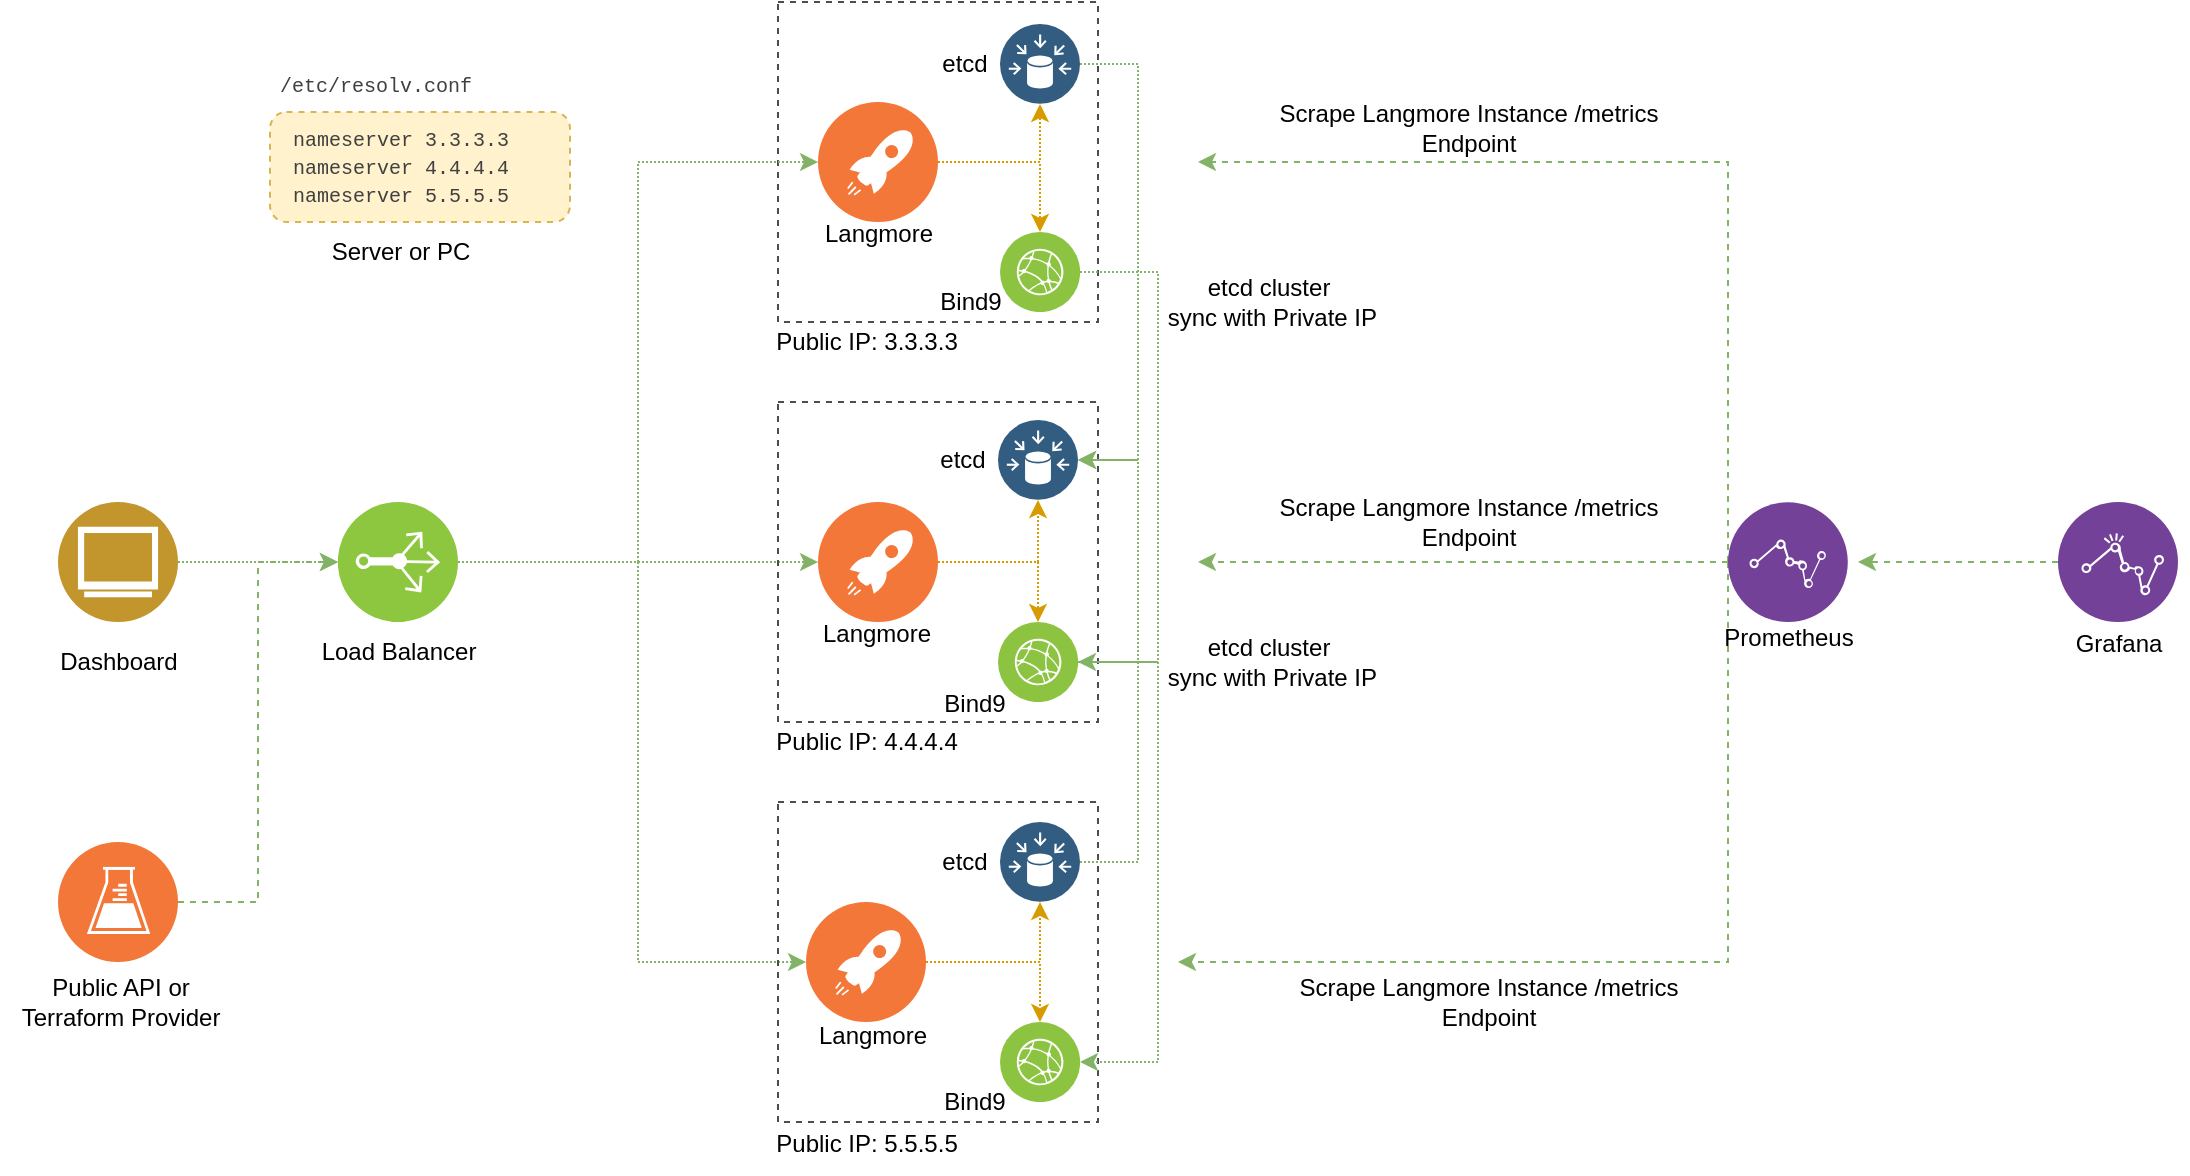 <mxfile version="20.0.3" type="device"><diagram id="ukO-kmMSN6kwsIwgZCmH" name="Page-1"><mxGraphModel dx="513" dy="715" grid="1" gridSize="10" guides="1" tooltips="1" connect="1" arrows="1" fold="1" page="1" pageScale="1" pageWidth="827" pageHeight="1169" math="0" shadow="0"><root><mxCell id="0"/><mxCell id="1" parent="0"/><mxCell id="iDIuQ17K3gV0BQUaFjjr-10" value="" style="whiteSpace=wrap;html=1;aspect=fixed;dashed=1;strokeColor=#4D4D4D;fillColor=none;" vertex="1" parent="1"><mxGeometry x="400" y="360" width="160" height="160" as="geometry"/></mxCell><mxCell id="iDIuQ17K3gV0BQUaFjjr-22" style="edgeStyle=orthogonalEdgeStyle;rounded=0;orthogonalLoop=1;jettySize=auto;html=1;exitX=0.5;exitY=0;exitDx=0;exitDy=0;entryX=0;entryY=0.5;entryDx=0;entryDy=0;dashed=1;dashPattern=1 1;fillColor=#d5e8d4;strokeColor=#82b366;" edge="1" parent="1" source="iDIuQ17K3gV0BQUaFjjr-15" target="iDIuQ17K3gV0BQUaFjjr-17"><mxGeometry relative="1" as="geometry"/></mxCell><mxCell id="iDIuQ17K3gV0BQUaFjjr-23" style="edgeStyle=orthogonalEdgeStyle;rounded=0;orthogonalLoop=1;jettySize=auto;html=1;exitX=0.5;exitY=0;exitDx=0;exitDy=0;entryX=0;entryY=0.5;entryDx=0;entryDy=0;dashed=1;dashPattern=1 1;fillColor=#d5e8d4;strokeColor=#82b366;" edge="1" parent="1" source="iDIuQ17K3gV0BQUaFjjr-15" target="iDIuQ17K3gV0BQUaFjjr-18"><mxGeometry relative="1" as="geometry"/></mxCell><mxCell id="iDIuQ17K3gV0BQUaFjjr-29" style="edgeStyle=orthogonalEdgeStyle;rounded=0;orthogonalLoop=1;jettySize=auto;html=1;exitX=0.5;exitY=0;exitDx=0;exitDy=0;entryX=0;entryY=0.5;entryDx=0;entryDy=0;dashed=1;dashPattern=1 1;fillColor=#d5e8d4;strokeColor=#82b366;" edge="1" parent="1" source="iDIuQ17K3gV0BQUaFjjr-15" target="iDIuQ17K3gV0BQUaFjjr-28"><mxGeometry relative="1" as="geometry"><Array as="points"><mxPoint x="330" y="640"/><mxPoint x="330" y="840"/></Array></mxGeometry></mxCell><mxCell id="iDIuQ17K3gV0BQUaFjjr-15" value="" style="aspect=fixed;perimeter=ellipsePerimeter;html=1;align=center;shadow=0;dashed=0;fontColor=#4277BB;labelBackgroundColor=#ffffff;fontSize=12;spacingTop=3;image;image=img/lib/ibm/infrastructure/load_balancing_routing.svg;strokeColor=#4D4D4D;fillColor=none;rotation=90;" vertex="1" parent="1"><mxGeometry x="180" y="610" width="60" height="60" as="geometry"/></mxCell><mxCell id="iDIuQ17K3gV0BQUaFjjr-16" value="" style="whiteSpace=wrap;html=1;aspect=fixed;dashed=1;strokeColor=#4D4D4D;fillColor=none;" vertex="1" parent="1"><mxGeometry x="400" y="560" width="160" height="160" as="geometry"/></mxCell><mxCell id="iDIuQ17K3gV0BQUaFjjr-38" style="edgeStyle=orthogonalEdgeStyle;rounded=0;orthogonalLoop=1;jettySize=auto;html=1;exitX=1;exitY=0.5;exitDx=0;exitDy=0;entryX=0.5;entryY=1;entryDx=0;entryDy=0;dashed=1;dashPattern=1 1;fillColor=#ffe6cc;strokeColor=#d79b00;" edge="1" parent="1" source="iDIuQ17K3gV0BQUaFjjr-17" target="iDIuQ17K3gV0BQUaFjjr-20"><mxGeometry relative="1" as="geometry"/></mxCell><mxCell id="iDIuQ17K3gV0BQUaFjjr-54" style="edgeStyle=orthogonalEdgeStyle;rounded=0;orthogonalLoop=1;jettySize=auto;html=1;exitX=1;exitY=0.5;exitDx=0;exitDy=0;entryX=0.5;entryY=0;entryDx=0;entryDy=0;dashed=1;dashPattern=1 1;fillColor=#ffe6cc;strokeColor=#d79b00;" edge="1" parent="1" source="iDIuQ17K3gV0BQUaFjjr-17" target="iDIuQ17K3gV0BQUaFjjr-46"><mxGeometry relative="1" as="geometry"/></mxCell><mxCell id="iDIuQ17K3gV0BQUaFjjr-17" value="" style="aspect=fixed;perimeter=ellipsePerimeter;html=1;align=center;shadow=0;dashed=0;fontColor=#4277BB;labelBackgroundColor=#ffffff;fontSize=12;spacingTop=3;image;image=img/lib/ibm/devops/continuous_deploy.svg;strokeColor=#4D4D4D;fillColor=none;" vertex="1" parent="1"><mxGeometry x="420" y="410" width="60" height="60" as="geometry"/></mxCell><mxCell id="iDIuQ17K3gV0BQUaFjjr-39" style="edgeStyle=orthogonalEdgeStyle;rounded=0;orthogonalLoop=1;jettySize=auto;html=1;exitX=1;exitY=0.5;exitDx=0;exitDy=0;entryX=0.5;entryY=1;entryDx=0;entryDy=0;dashed=1;dashPattern=1 1;fillColor=#ffe6cc;strokeColor=#d79b00;" edge="1" parent="1" source="iDIuQ17K3gV0BQUaFjjr-18" target="iDIuQ17K3gV0BQUaFjjr-21"><mxGeometry relative="1" as="geometry"/></mxCell><mxCell id="iDIuQ17K3gV0BQUaFjjr-53" style="edgeStyle=orthogonalEdgeStyle;rounded=0;orthogonalLoop=1;jettySize=auto;html=1;exitX=1;exitY=0.5;exitDx=0;exitDy=0;entryX=0.5;entryY=0;entryDx=0;entryDy=0;dashed=1;dashPattern=1 1;fillColor=#ffe6cc;strokeColor=#d79b00;" edge="1" parent="1" source="iDIuQ17K3gV0BQUaFjjr-18" target="iDIuQ17K3gV0BQUaFjjr-45"><mxGeometry relative="1" as="geometry"/></mxCell><mxCell id="iDIuQ17K3gV0BQUaFjjr-18" value="" style="aspect=fixed;perimeter=ellipsePerimeter;html=1;align=center;shadow=0;dashed=0;fontColor=#4277BB;labelBackgroundColor=#ffffff;fontSize=12;spacingTop=3;image;image=img/lib/ibm/devops/continuous_deploy.svg;strokeColor=#4D4D4D;fillColor=none;" vertex="1" parent="1"><mxGeometry x="420" y="610" width="60" height="60" as="geometry"/></mxCell><mxCell id="iDIuQ17K3gV0BQUaFjjr-25" style="edgeStyle=orthogonalEdgeStyle;rounded=0;orthogonalLoop=1;jettySize=auto;html=1;exitX=1;exitY=0.5;exitDx=0;exitDy=0;entryX=1;entryY=0.5;entryDx=0;entryDy=0;dashed=1;dashPattern=1 1;fillColor=#d5e8d4;strokeColor=#82b366;" edge="1" parent="1" source="iDIuQ17K3gV0BQUaFjjr-20" target="iDIuQ17K3gV0BQUaFjjr-21"><mxGeometry relative="1" as="geometry"><Array as="points"><mxPoint x="580" y="391"/><mxPoint x="580" y="589"/></Array></mxGeometry></mxCell><mxCell id="iDIuQ17K3gV0BQUaFjjr-20" value="" style="aspect=fixed;perimeter=ellipsePerimeter;html=1;align=center;shadow=0;dashed=0;fontColor=#4277BB;labelBackgroundColor=#ffffff;fontSize=12;spacingTop=3;image;image=img/lib/ibm/data/data_sources.svg;strokeColor=#4D4D4D;fillColor=none;" vertex="1" parent="1"><mxGeometry x="511" y="371" width="40" height="40" as="geometry"/></mxCell><mxCell id="iDIuQ17K3gV0BQUaFjjr-21" value="" style="aspect=fixed;perimeter=ellipsePerimeter;html=1;align=center;shadow=0;dashed=0;fontColor=#4277BB;labelBackgroundColor=#ffffff;fontSize=12;spacingTop=3;image;image=img/lib/ibm/data/data_sources.svg;strokeColor=#4D4D4D;fillColor=none;" vertex="1" parent="1"><mxGeometry x="510" y="569" width="40" height="40" as="geometry"/></mxCell><mxCell id="iDIuQ17K3gV0BQUaFjjr-24" value="Load Balancer" style="text;html=1;align=center;verticalAlign=middle;resizable=0;points=[];autosize=1;strokeColor=none;fillColor=none;" vertex="1" parent="1"><mxGeometry x="160" y="670" width="100" height="30" as="geometry"/></mxCell><mxCell id="iDIuQ17K3gV0BQUaFjjr-26" value="" style="whiteSpace=wrap;html=1;aspect=fixed;dashed=1;strokeColor=#4D4D4D;fillColor=none;" vertex="1" parent="1"><mxGeometry x="400" y="760" width="160" height="160" as="geometry"/></mxCell><mxCell id="iDIuQ17K3gV0BQUaFjjr-30" style="edgeStyle=orthogonalEdgeStyle;rounded=0;orthogonalLoop=1;jettySize=auto;html=1;exitX=1;exitY=0.5;exitDx=0;exitDy=0;entryX=1;entryY=0.5;entryDx=0;entryDy=0;dashed=1;dashPattern=1 1;fillColor=#d5e8d4;strokeColor=#82b366;" edge="1" parent="1" source="iDIuQ17K3gV0BQUaFjjr-27" target="iDIuQ17K3gV0BQUaFjjr-21"><mxGeometry relative="1" as="geometry"><Array as="points"><mxPoint x="580" y="790"/><mxPoint x="580" y="589"/></Array></mxGeometry></mxCell><mxCell id="iDIuQ17K3gV0BQUaFjjr-27" value="" style="aspect=fixed;perimeter=ellipsePerimeter;html=1;align=center;shadow=0;dashed=0;fontColor=#4277BB;labelBackgroundColor=#ffffff;fontSize=12;spacingTop=3;image;image=img/lib/ibm/data/data_sources.svg;strokeColor=#4D4D4D;fillColor=none;" vertex="1" parent="1"><mxGeometry x="511" y="770" width="40" height="40" as="geometry"/></mxCell><mxCell id="iDIuQ17K3gV0BQUaFjjr-40" style="edgeStyle=orthogonalEdgeStyle;rounded=0;orthogonalLoop=1;jettySize=auto;html=1;exitX=1;exitY=0.5;exitDx=0;exitDy=0;entryX=0.5;entryY=1;entryDx=0;entryDy=0;dashed=1;dashPattern=1 1;fillColor=#ffe6cc;strokeColor=#d79b00;" edge="1" parent="1" source="iDIuQ17K3gV0BQUaFjjr-28" target="iDIuQ17K3gV0BQUaFjjr-27"><mxGeometry relative="1" as="geometry"/></mxCell><mxCell id="iDIuQ17K3gV0BQUaFjjr-55" style="edgeStyle=orthogonalEdgeStyle;rounded=0;orthogonalLoop=1;jettySize=auto;html=1;exitX=1;exitY=0.5;exitDx=0;exitDy=0;entryX=0.5;entryY=0;entryDx=0;entryDy=0;dashed=1;dashPattern=1 1;fillColor=#ffe6cc;strokeColor=#d79b00;" edge="1" parent="1" source="iDIuQ17K3gV0BQUaFjjr-28" target="iDIuQ17K3gV0BQUaFjjr-44"><mxGeometry relative="1" as="geometry"/></mxCell><mxCell id="iDIuQ17K3gV0BQUaFjjr-28" value="" style="aspect=fixed;perimeter=ellipsePerimeter;html=1;align=center;shadow=0;dashed=0;fontColor=#4277BB;labelBackgroundColor=#ffffff;fontSize=12;spacingTop=3;image;image=img/lib/ibm/devops/continuous_deploy.svg;strokeColor=#4D4D4D;fillColor=none;" vertex="1" parent="1"><mxGeometry x="414" y="810" width="60" height="60" as="geometry"/></mxCell><mxCell id="iDIuQ17K3gV0BQUaFjjr-34" value="etcd cluster&lt;br&gt;&amp;nbsp;sync with Private IP" style="text;html=1;align=center;verticalAlign=middle;resizable=0;points=[];autosize=1;strokeColor=none;fillColor=none;" vertex="1" parent="1"><mxGeometry x="580" y="490" width="130" height="40" as="geometry"/></mxCell><mxCell id="iDIuQ17K3gV0BQUaFjjr-41" value="Public IP: 3.3.3.3" style="text;html=1;align=center;verticalAlign=middle;resizable=0;points=[];autosize=1;strokeColor=none;fillColor=none;" vertex="1" parent="1"><mxGeometry x="389" y="515" width="110" height="30" as="geometry"/></mxCell><mxCell id="iDIuQ17K3gV0BQUaFjjr-42" value="Public IP: 4.4.4.4" style="text;html=1;align=center;verticalAlign=middle;resizable=0;points=[];autosize=1;strokeColor=none;fillColor=none;" vertex="1" parent="1"><mxGeometry x="389" y="715" width="110" height="30" as="geometry"/></mxCell><mxCell id="iDIuQ17K3gV0BQUaFjjr-43" value="Public IP: 5.5.5.5" style="text;html=1;align=center;verticalAlign=middle;resizable=0;points=[];autosize=1;strokeColor=none;fillColor=none;" vertex="1" parent="1"><mxGeometry x="389" y="916" width="110" height="30" as="geometry"/></mxCell><mxCell id="iDIuQ17K3gV0BQUaFjjr-44" value="" style="aspect=fixed;perimeter=ellipsePerimeter;html=1;align=center;shadow=0;dashed=0;fontColor=#4277BB;labelBackgroundColor=#ffffff;fontSize=12;spacingTop=3;image;image=img/lib/ibm/infrastructure/edge_services.svg;strokeColor=#4D4D4D;fillColor=none;" vertex="1" parent="1"><mxGeometry x="511" y="870" width="40" height="40" as="geometry"/></mxCell><mxCell id="iDIuQ17K3gV0BQUaFjjr-50" style="edgeStyle=orthogonalEdgeStyle;rounded=0;orthogonalLoop=1;jettySize=auto;html=1;exitX=1;exitY=0.5;exitDx=0;exitDy=0;entryX=1;entryY=0.5;entryDx=0;entryDy=0;dashed=1;dashPattern=1 1;fillColor=#d5e8d4;strokeColor=#82b366;" edge="1" parent="1" source="iDIuQ17K3gV0BQUaFjjr-45" target="iDIuQ17K3gV0BQUaFjjr-44"><mxGeometry relative="1" as="geometry"><Array as="points"><mxPoint x="590" y="690"/><mxPoint x="590" y="890"/></Array></mxGeometry></mxCell><mxCell id="iDIuQ17K3gV0BQUaFjjr-45" value="" style="aspect=fixed;perimeter=ellipsePerimeter;html=1;align=center;shadow=0;dashed=0;fontColor=#4277BB;labelBackgroundColor=#ffffff;fontSize=12;spacingTop=3;image;image=img/lib/ibm/infrastructure/edge_services.svg;strokeColor=#4D4D4D;fillColor=none;" vertex="1" parent="1"><mxGeometry x="510" y="670" width="40" height="40" as="geometry"/></mxCell><mxCell id="iDIuQ17K3gV0BQUaFjjr-51" style="edgeStyle=orthogonalEdgeStyle;rounded=0;orthogonalLoop=1;jettySize=auto;html=1;exitX=1;exitY=0.5;exitDx=0;exitDy=0;entryX=1;entryY=0.5;entryDx=0;entryDy=0;dashed=1;dashPattern=1 1;fillColor=#d5e8d4;strokeColor=#82b366;" edge="1" parent="1" source="iDIuQ17K3gV0BQUaFjjr-46" target="iDIuQ17K3gV0BQUaFjjr-45"><mxGeometry relative="1" as="geometry"><Array as="points"><mxPoint x="590" y="495"/><mxPoint x="590" y="690"/></Array></mxGeometry></mxCell><mxCell id="iDIuQ17K3gV0BQUaFjjr-46" value="" style="aspect=fixed;perimeter=ellipsePerimeter;html=1;align=center;shadow=0;dashed=0;fontColor=#4277BB;labelBackgroundColor=#ffffff;fontSize=12;spacingTop=3;image;image=img/lib/ibm/infrastructure/edge_services.svg;strokeColor=#4D4D4D;fillColor=none;" vertex="1" parent="1"><mxGeometry x="511" y="475" width="40" height="40" as="geometry"/></mxCell><mxCell id="iDIuQ17K3gV0BQUaFjjr-47" value="etcd cluster&lt;br&gt;&amp;nbsp;sync with Private IP" style="text;html=1;align=center;verticalAlign=middle;resizable=0;points=[];autosize=1;strokeColor=none;fillColor=none;" vertex="1" parent="1"><mxGeometry x="580" y="670" width="130" height="40" as="geometry"/></mxCell><mxCell id="iDIuQ17K3gV0BQUaFjjr-58" value="Bind9" style="text;html=1;align=center;verticalAlign=middle;resizable=0;points=[];autosize=1;strokeColor=none;fillColor=none;" vertex="1" parent="1"><mxGeometry x="471" y="495" width="50" height="30" as="geometry"/></mxCell><mxCell id="iDIuQ17K3gV0BQUaFjjr-59" value="Bind9" style="text;html=1;align=center;verticalAlign=middle;resizable=0;points=[];autosize=1;strokeColor=none;fillColor=none;" vertex="1" parent="1"><mxGeometry x="473" y="696" width="50" height="30" as="geometry"/></mxCell><mxCell id="iDIuQ17K3gV0BQUaFjjr-60" value="Bind9" style="text;html=1;align=center;verticalAlign=middle;resizable=0;points=[];autosize=1;strokeColor=none;fillColor=none;" vertex="1" parent="1"><mxGeometry x="473" y="895" width="50" height="30" as="geometry"/></mxCell><mxCell id="iDIuQ17K3gV0BQUaFjjr-61" value="etcd" style="text;html=1;align=center;verticalAlign=middle;resizable=0;points=[];autosize=1;strokeColor=none;fillColor=none;" vertex="1" parent="1"><mxGeometry x="468" y="376" width="50" height="30" as="geometry"/></mxCell><mxCell id="iDIuQ17K3gV0BQUaFjjr-62" value="etcd" style="text;html=1;align=center;verticalAlign=middle;resizable=0;points=[];autosize=1;strokeColor=none;fillColor=none;" vertex="1" parent="1"><mxGeometry x="467" y="574" width="50" height="30" as="geometry"/></mxCell><mxCell id="iDIuQ17K3gV0BQUaFjjr-63" value="etcd" style="text;html=1;align=center;verticalAlign=middle;resizable=0;points=[];autosize=1;strokeColor=none;fillColor=none;" vertex="1" parent="1"><mxGeometry x="468" y="775" width="50" height="30" as="geometry"/></mxCell><mxCell id="iDIuQ17K3gV0BQUaFjjr-64" value="Langmore" style="text;html=1;align=center;verticalAlign=middle;resizable=0;points=[];autosize=1;strokeColor=none;fillColor=none;" vertex="1" parent="1"><mxGeometry x="407" y="862" width="80" height="30" as="geometry"/></mxCell><mxCell id="iDIuQ17K3gV0BQUaFjjr-65" value="Langmore" style="text;html=1;align=center;verticalAlign=middle;resizable=0;points=[];autosize=1;strokeColor=none;fillColor=none;" vertex="1" parent="1"><mxGeometry x="409" y="661" width="80" height="30" as="geometry"/></mxCell><mxCell id="iDIuQ17K3gV0BQUaFjjr-66" value="Langmore" style="text;html=1;align=center;verticalAlign=middle;resizable=0;points=[];autosize=1;strokeColor=none;fillColor=none;" vertex="1" parent="1"><mxGeometry x="410" y="461" width="80" height="30" as="geometry"/></mxCell><mxCell id="iDIuQ17K3gV0BQUaFjjr-68" value="" style="rounded=1;whiteSpace=wrap;html=1;dashed=1;strokeColor=#d6b656;fillColor=#fff2cc;" vertex="1" parent="1"><mxGeometry x="146" y="415" width="150" height="55" as="geometry"/></mxCell><mxCell id="iDIuQ17K3gV0BQUaFjjr-70" value="&lt;meta charset=&quot;utf-8&quot; style=&quot;font-size: 10px;&quot;&gt;&lt;pre style=&quot;box-sizing: border-box; font-family: SFMono-Regular, Menlo, Monaco, Consolas, &amp;quot;Liberation Mono&amp;quot;, &amp;quot;Courier New&amp;quot;, Courier, monospace; font-size: 10px; margin: 0px; padding: 12px; display: block; overflow: auto; line-height: 1.4; color: rgb(64, 64, 64); font-style: normal; font-variant-ligatures: normal; font-variant-caps: normal; font-weight: 400; letter-spacing: normal; orphans: 2; text-align: left; text-indent: 0px; text-transform: none; widows: 2; word-spacing: 0px; -webkit-text-stroke-width: 0px; text-decoration-thickness: initial; text-decoration-style: initial; text-decoration-color: initial;&quot;&gt;/etc/resolv.conf&lt;/pre&gt;" style="text;html=1;strokeColor=none;fillColor=none;align=center;verticalAlign=middle;whiteSpace=wrap;rounded=0;dashed=1;fontSize=10;" vertex="1" parent="1"><mxGeometry x="169" y="387" width="60" height="30" as="geometry"/></mxCell><mxCell id="iDIuQ17K3gV0BQUaFjjr-75" value="&lt;pre style=&quot;box-sizing: border-box; font-family: SFMono-Regular, Menlo, Monaco, Consolas, &amp;quot;Liberation Mono&amp;quot;, &amp;quot;Courier New&amp;quot;, Courier, monospace; margin-top: 0px; margin-bottom: 0px; padding: 12px; overflow: auto; line-height: 1.4; color: rgb(64, 64, 64); text-align: left;&quot;&gt;nameserver 3.3.3.3&lt;br&gt;nameserver 4.4.4.4&lt;br/&gt;nameserver 5.5.5.5&lt;/pre&gt;" style="text;html=1;align=center;verticalAlign=middle;resizable=0;points=[];autosize=1;strokeColor=none;fillColor=none;fontSize=10;" vertex="1" parent="1"><mxGeometry x="131" y="402.5" width="160" height="80" as="geometry"/></mxCell><mxCell id="iDIuQ17K3gV0BQUaFjjr-80" style="edgeStyle=orthogonalEdgeStyle;rounded=0;orthogonalLoop=1;jettySize=auto;html=1;exitX=1;exitY=0.5;exitDx=0;exitDy=0;entryX=0.5;entryY=1;entryDx=0;entryDy=0;dashed=1;dashPattern=1 1;fontSize=10;fillColor=#d5e8d4;strokeColor=#82b366;" edge="1" parent="1" source="iDIuQ17K3gV0BQUaFjjr-78" target="iDIuQ17K3gV0BQUaFjjr-15"><mxGeometry relative="1" as="geometry"/></mxCell><mxCell id="iDIuQ17K3gV0BQUaFjjr-78" value="" style="aspect=fixed;perimeter=ellipsePerimeter;html=1;align=center;shadow=0;dashed=0;fontColor=#4277BB;labelBackgroundColor=#ffffff;fontSize=12;spacingTop=3;image;image=img/lib/ibm/users/browser.svg;strokeColor=#4D4D4D;fillColor=none;" vertex="1" parent="1"><mxGeometry x="40" y="610" width="60" height="60" as="geometry"/></mxCell><mxCell id="iDIuQ17K3gV0BQUaFjjr-79" value="Dashboard" style="text;html=1;align=center;verticalAlign=middle;resizable=0;points=[];autosize=1;strokeColor=none;fillColor=none;fontSize=12;" vertex="1" parent="1"><mxGeometry x="30" y="675" width="80" height="30" as="geometry"/></mxCell><mxCell id="iDIuQ17K3gV0BQUaFjjr-85" style="edgeStyle=orthogonalEdgeStyle;rounded=0;orthogonalLoop=1;jettySize=auto;html=1;exitX=0;exitY=0.5;exitDx=0;exitDy=0;dashed=1;fontSize=12;fillColor=#d5e8d4;strokeColor=#82b366;" edge="1" parent="1" source="iDIuQ17K3gV0BQUaFjjr-83"><mxGeometry relative="1" as="geometry"><mxPoint x="610" y="440" as="targetPoint"/><Array as="points"><mxPoint x="875" y="440"/></Array></mxGeometry></mxCell><mxCell id="iDIuQ17K3gV0BQUaFjjr-86" style="edgeStyle=orthogonalEdgeStyle;rounded=0;orthogonalLoop=1;jettySize=auto;html=1;exitX=0;exitY=0.5;exitDx=0;exitDy=0;dashed=1;fontSize=12;fillColor=#d5e8d4;strokeColor=#82b366;" edge="1" parent="1" source="iDIuQ17K3gV0BQUaFjjr-83"><mxGeometry relative="1" as="geometry"><mxPoint x="610" y="640" as="targetPoint"/></mxGeometry></mxCell><mxCell id="iDIuQ17K3gV0BQUaFjjr-87" style="edgeStyle=orthogonalEdgeStyle;rounded=0;orthogonalLoop=1;jettySize=auto;html=1;exitX=0;exitY=0.5;exitDx=0;exitDy=0;dashed=1;fontSize=12;fillColor=#d5e8d4;strokeColor=#82b366;" edge="1" parent="1" source="iDIuQ17K3gV0BQUaFjjr-83"><mxGeometry relative="1" as="geometry"><mxPoint x="600" y="840" as="targetPoint"/><Array as="points"><mxPoint x="875" y="840"/></Array></mxGeometry></mxCell><mxCell id="iDIuQ17K3gV0BQUaFjjr-83" value="" style="aspect=fixed;perimeter=ellipsePerimeter;html=1;align=center;shadow=0;dashed=0;fontColor=#4277BB;labelBackgroundColor=#ffffff;fontSize=12;spacingTop=3;image;image=img/lib/ibm/analytics/data_repositories.svg;strokeColor=#4D4D4D;fillColor=none;" vertex="1" parent="1"><mxGeometry x="875" y="610" width="60" height="60" as="geometry"/></mxCell><mxCell id="iDIuQ17K3gV0BQUaFjjr-84" value="Prometheus" style="text;html=1;align=center;verticalAlign=middle;resizable=0;points=[];autosize=1;strokeColor=none;fillColor=none;fontSize=12;" vertex="1" parent="1"><mxGeometry x="860" y="663" width="90" height="30" as="geometry"/></mxCell><mxCell id="iDIuQ17K3gV0BQUaFjjr-88" value="Scrape Langmore Instance /metrics&lt;br&gt;Endpoint" style="text;html=1;align=center;verticalAlign=middle;resizable=0;points=[];autosize=1;strokeColor=none;fillColor=none;fontSize=12;" vertex="1" parent="1"><mxGeometry x="650" y="840" width="210" height="40" as="geometry"/></mxCell><mxCell id="iDIuQ17K3gV0BQUaFjjr-89" value="Scrape Langmore Instance /metrics&lt;br&gt;Endpoint" style="text;html=1;align=center;verticalAlign=middle;resizable=0;points=[];autosize=1;strokeColor=none;fillColor=none;fontSize=12;" vertex="1" parent="1"><mxGeometry x="640" y="402.5" width="210" height="40" as="geometry"/></mxCell><mxCell id="iDIuQ17K3gV0BQUaFjjr-90" value="Scrape Langmore Instance /metrics&lt;br&gt;Endpoint" style="text;html=1;align=center;verticalAlign=middle;resizable=0;points=[];autosize=1;strokeColor=none;fillColor=none;fontSize=12;" vertex="1" parent="1"><mxGeometry x="640" y="600" width="210" height="40" as="geometry"/></mxCell><mxCell id="iDIuQ17K3gV0BQUaFjjr-94" style="edgeStyle=orthogonalEdgeStyle;rounded=0;orthogonalLoop=1;jettySize=auto;html=1;dashed=1;fontSize=12;fillColor=#d5e8d4;strokeColor=#82b366;" edge="1" parent="1" source="iDIuQ17K3gV0BQUaFjjr-92"><mxGeometry relative="1" as="geometry"><mxPoint x="940" y="640" as="targetPoint"/></mxGeometry></mxCell><mxCell id="iDIuQ17K3gV0BQUaFjjr-92" value="" style="aspect=fixed;perimeter=ellipsePerimeter;html=1;align=center;shadow=0;dashed=0;fontColor=#4277BB;labelBackgroundColor=#ffffff;fontSize=12;spacingTop=3;image;image=img/lib/ibm/analytics/analytics.svg;strokeColor=#4D4D4D;fillColor=none;" vertex="1" parent="1"><mxGeometry x="1040" y="610" width="60" height="60" as="geometry"/></mxCell><mxCell id="iDIuQ17K3gV0BQUaFjjr-93" value="Grafana" style="text;html=1;align=center;verticalAlign=middle;resizable=0;points=[];autosize=1;strokeColor=none;fillColor=none;fontSize=12;" vertex="1" parent="1"><mxGeometry x="1035" y="666" width="70" height="30" as="geometry"/></mxCell><mxCell id="iDIuQ17K3gV0BQUaFjjr-98" style="edgeStyle=orthogonalEdgeStyle;rounded=0;orthogonalLoop=1;jettySize=auto;html=1;exitX=1;exitY=0.5;exitDx=0;exitDy=0;entryX=0.5;entryY=1;entryDx=0;entryDy=0;dashed=1;fontSize=12;fillColor=#d5e8d4;strokeColor=#82b366;" edge="1" parent="1" source="iDIuQ17K3gV0BQUaFjjr-96" target="iDIuQ17K3gV0BQUaFjjr-15"><mxGeometry relative="1" as="geometry"/></mxCell><mxCell id="iDIuQ17K3gV0BQUaFjjr-96" value="" style="aspect=fixed;perimeter=ellipsePerimeter;html=1;align=center;shadow=0;dashed=0;fontColor=#4277BB;labelBackgroundColor=#ffffff;fontSize=12;spacingTop=3;image;image=img/lib/ibm/devops/continuous_testing.svg;strokeColor=#4D4D4D;fillColor=none;" vertex="1" parent="1"><mxGeometry x="40" y="780" width="60" height="60" as="geometry"/></mxCell><mxCell id="iDIuQ17K3gV0BQUaFjjr-99" value="Public API or&lt;br&gt;Terraform Provider" style="text;html=1;align=center;verticalAlign=middle;resizable=0;points=[];autosize=1;strokeColor=none;fillColor=none;fontSize=12;" vertex="1" parent="1"><mxGeometry x="11" y="840" width="120" height="40" as="geometry"/></mxCell><mxCell id="iDIuQ17K3gV0BQUaFjjr-100" value="Server or PC" style="text;html=1;align=center;verticalAlign=middle;resizable=0;points=[];autosize=1;strokeColor=none;fillColor=none;fontSize=12;" vertex="1" parent="1"><mxGeometry x="166" y="470" width="90" height="30" as="geometry"/></mxCell></root></mxGraphModel></diagram></mxfile>